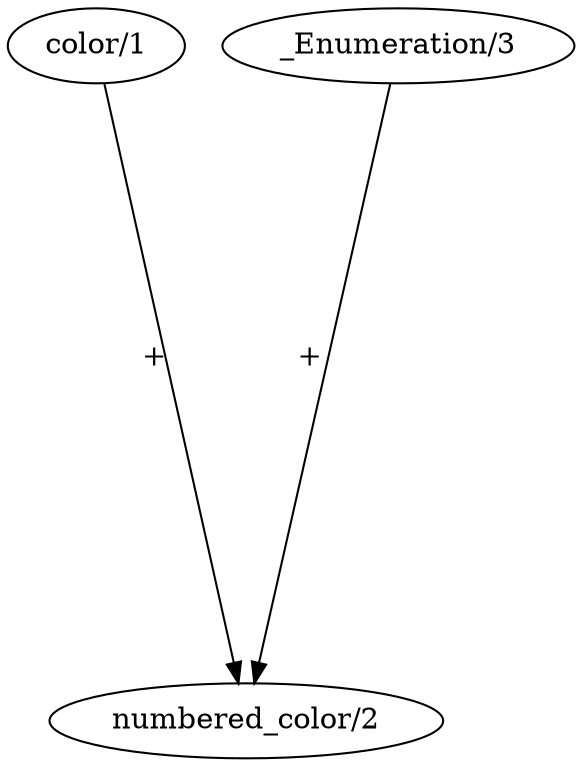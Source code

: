 digraph dependencyGraph
{
splines=false;
ranksep=4.0;
n0 [label = "color/1"]
n1 [label = "_Enumeration/3"]
n2 [label = "numbered_color/2"]
n0 -> n2 [xlabel="+" labeldistance=0.1]
n1 -> n2 [xlabel="+" labeldistance=0.1]
}
